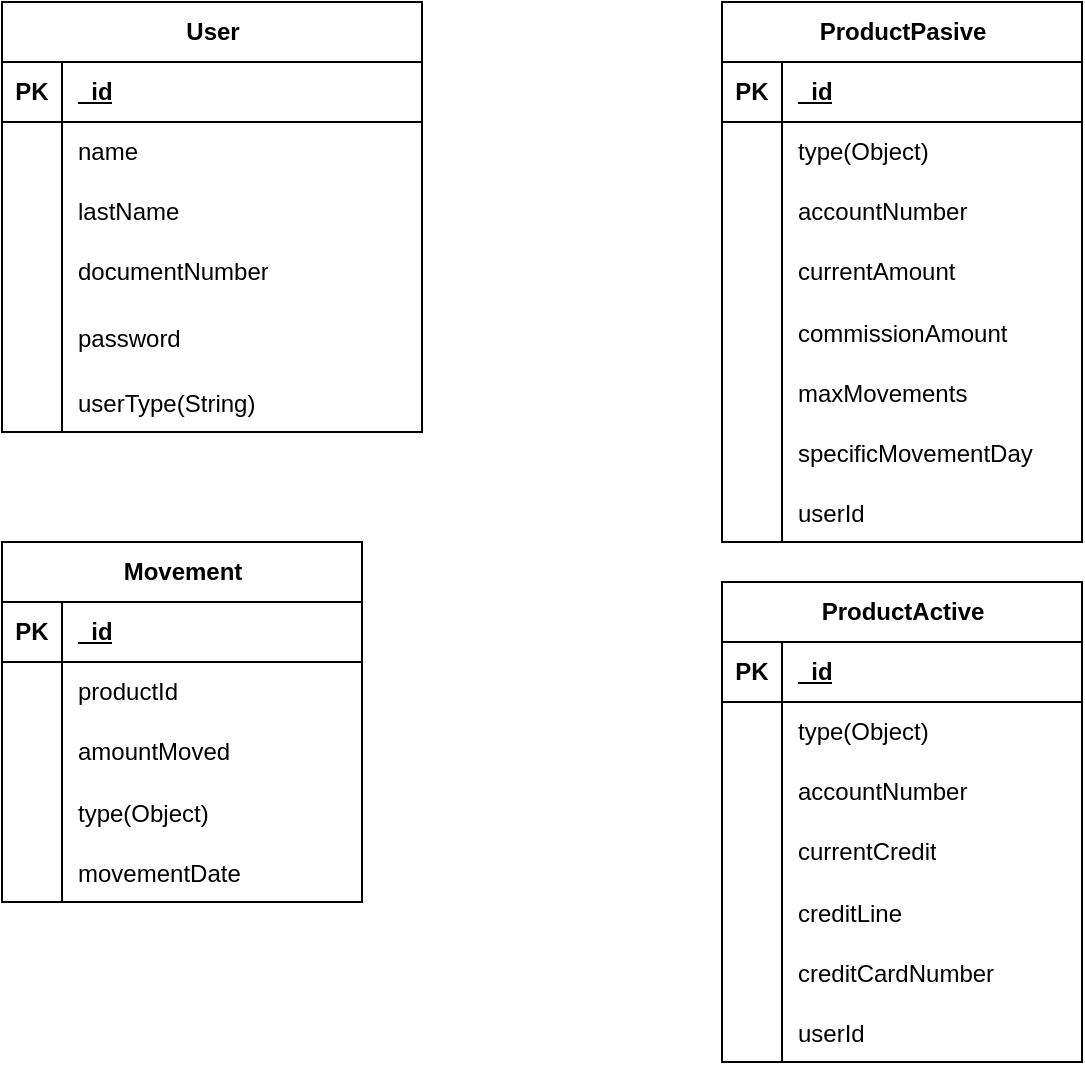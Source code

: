 <mxfile version="22.1.21" type="device">
  <diagram name="Página-1" id="5RJGX2MhewIO8ycwkxhQ">
    <mxGraphModel dx="182" dy="1790" grid="1" gridSize="10" guides="1" tooltips="1" connect="1" arrows="1" fold="1" page="1" pageScale="1" pageWidth="827" pageHeight="1169" math="0" shadow="0">
      <root>
        <mxCell id="0" />
        <mxCell id="1" parent="0" />
        <mxCell id="qdA-8IrNLhYRgS0MY0Xk-189" value="ProductPasive" style="shape=table;startSize=30;container=1;collapsible=1;childLayout=tableLayout;fixedRows=1;rowLines=0;fontStyle=1;align=center;resizeLast=1;html=1;" parent="1" vertex="1">
          <mxGeometry x="1360" y="-150" width="180" height="270" as="geometry" />
        </mxCell>
        <mxCell id="qdA-8IrNLhYRgS0MY0Xk-351" value="" style="shape=tableRow;horizontal=0;startSize=0;swimlaneHead=0;swimlaneBody=0;fillColor=none;collapsible=0;dropTarget=0;points=[[0,0.5],[1,0.5]];portConstraint=eastwest;top=0;left=0;right=0;bottom=1;" parent="qdA-8IrNLhYRgS0MY0Xk-189" vertex="1">
          <mxGeometry y="30" width="180" height="30" as="geometry" />
        </mxCell>
        <mxCell id="qdA-8IrNLhYRgS0MY0Xk-352" value="PK" style="shape=partialRectangle;connectable=0;fillColor=none;top=0;left=0;bottom=0;right=0;fontStyle=1;overflow=hidden;whiteSpace=wrap;html=1;" parent="qdA-8IrNLhYRgS0MY0Xk-351" vertex="1">
          <mxGeometry width="30" height="30" as="geometry">
            <mxRectangle width="30" height="30" as="alternateBounds" />
          </mxGeometry>
        </mxCell>
        <mxCell id="qdA-8IrNLhYRgS0MY0Xk-353" value="_id" style="shape=partialRectangle;connectable=0;fillColor=none;top=0;left=0;bottom=0;right=0;align=left;spacingLeft=6;fontStyle=5;overflow=hidden;whiteSpace=wrap;html=1;" parent="qdA-8IrNLhYRgS0MY0Xk-351" vertex="1">
          <mxGeometry x="30" width="150" height="30" as="geometry">
            <mxRectangle width="150" height="30" as="alternateBounds" />
          </mxGeometry>
        </mxCell>
        <mxCell id="qdA-8IrNLhYRgS0MY0Xk-193" value="" style="shape=tableRow;horizontal=0;startSize=0;swimlaneHead=0;swimlaneBody=0;fillColor=none;collapsible=0;dropTarget=0;points=[[0,0.5],[1,0.5]];portConstraint=eastwest;top=0;left=0;right=0;bottom=0;" parent="qdA-8IrNLhYRgS0MY0Xk-189" vertex="1">
          <mxGeometry y="60" width="180" height="30" as="geometry" />
        </mxCell>
        <mxCell id="qdA-8IrNLhYRgS0MY0Xk-194" value="" style="shape=partialRectangle;connectable=0;fillColor=none;top=0;left=0;bottom=0;right=0;editable=1;overflow=hidden;whiteSpace=wrap;html=1;" parent="qdA-8IrNLhYRgS0MY0Xk-193" vertex="1">
          <mxGeometry width="30" height="30" as="geometry">
            <mxRectangle width="30" height="30" as="alternateBounds" />
          </mxGeometry>
        </mxCell>
        <mxCell id="qdA-8IrNLhYRgS0MY0Xk-195" value="type(Object)" style="shape=partialRectangle;connectable=0;fillColor=none;top=0;left=0;bottom=0;right=0;align=left;spacingLeft=6;overflow=hidden;whiteSpace=wrap;html=1;" parent="qdA-8IrNLhYRgS0MY0Xk-193" vertex="1">
          <mxGeometry x="30" width="150" height="30" as="geometry">
            <mxRectangle width="150" height="30" as="alternateBounds" />
          </mxGeometry>
        </mxCell>
        <mxCell id="qdA-8IrNLhYRgS0MY0Xk-196" value="" style="shape=tableRow;horizontal=0;startSize=0;swimlaneHead=0;swimlaneBody=0;fillColor=none;collapsible=0;dropTarget=0;points=[[0,0.5],[1,0.5]];portConstraint=eastwest;top=0;left=0;right=0;bottom=0;" parent="qdA-8IrNLhYRgS0MY0Xk-189" vertex="1">
          <mxGeometry y="90" width="180" height="30" as="geometry" />
        </mxCell>
        <mxCell id="qdA-8IrNLhYRgS0MY0Xk-197" value="" style="shape=partialRectangle;connectable=0;fillColor=none;top=0;left=0;bottom=0;right=0;editable=1;overflow=hidden;whiteSpace=wrap;html=1;" parent="qdA-8IrNLhYRgS0MY0Xk-196" vertex="1">
          <mxGeometry width="30" height="30" as="geometry">
            <mxRectangle width="30" height="30" as="alternateBounds" />
          </mxGeometry>
        </mxCell>
        <mxCell id="qdA-8IrNLhYRgS0MY0Xk-198" value="accountNumber" style="shape=partialRectangle;connectable=0;fillColor=none;top=0;left=0;bottom=0;right=0;align=left;spacingLeft=6;overflow=hidden;whiteSpace=wrap;html=1;" parent="qdA-8IrNLhYRgS0MY0Xk-196" vertex="1">
          <mxGeometry x="30" width="150" height="30" as="geometry">
            <mxRectangle width="150" height="30" as="alternateBounds" />
          </mxGeometry>
        </mxCell>
        <mxCell id="qdA-8IrNLhYRgS0MY0Xk-199" value="" style="shape=tableRow;horizontal=0;startSize=0;swimlaneHead=0;swimlaneBody=0;fillColor=none;collapsible=0;dropTarget=0;points=[[0,0.5],[1,0.5]];portConstraint=eastwest;top=0;left=0;right=0;bottom=0;" parent="qdA-8IrNLhYRgS0MY0Xk-189" vertex="1">
          <mxGeometry y="120" width="180" height="30" as="geometry" />
        </mxCell>
        <mxCell id="qdA-8IrNLhYRgS0MY0Xk-200" value="" style="shape=partialRectangle;connectable=0;fillColor=none;top=0;left=0;bottom=0;right=0;editable=1;overflow=hidden;whiteSpace=wrap;html=1;" parent="qdA-8IrNLhYRgS0MY0Xk-199" vertex="1">
          <mxGeometry width="30" height="30" as="geometry">
            <mxRectangle width="30" height="30" as="alternateBounds" />
          </mxGeometry>
        </mxCell>
        <mxCell id="qdA-8IrNLhYRgS0MY0Xk-201" value="currentAmount" style="shape=partialRectangle;connectable=0;fillColor=none;top=0;left=0;bottom=0;right=0;align=left;spacingLeft=6;overflow=hidden;whiteSpace=wrap;html=1;" parent="qdA-8IrNLhYRgS0MY0Xk-199" vertex="1">
          <mxGeometry x="30" width="150" height="30" as="geometry">
            <mxRectangle width="150" height="30" as="alternateBounds" />
          </mxGeometry>
        </mxCell>
        <mxCell id="qdA-8IrNLhYRgS0MY0Xk-376" value="" style="shape=tableRow;horizontal=0;startSize=0;swimlaneHead=0;swimlaneBody=0;fillColor=none;collapsible=0;dropTarget=0;points=[[0,0.5],[1,0.5]];portConstraint=eastwest;top=0;left=0;right=0;bottom=0;" parent="qdA-8IrNLhYRgS0MY0Xk-189" vertex="1">
          <mxGeometry y="150" width="180" height="30" as="geometry" />
        </mxCell>
        <mxCell id="qdA-8IrNLhYRgS0MY0Xk-377" value="" style="shape=partialRectangle;connectable=0;fillColor=none;top=0;left=0;bottom=0;right=0;editable=1;overflow=hidden;" parent="qdA-8IrNLhYRgS0MY0Xk-376" vertex="1">
          <mxGeometry width="30" height="30" as="geometry">
            <mxRectangle width="30" height="30" as="alternateBounds" />
          </mxGeometry>
        </mxCell>
        <mxCell id="qdA-8IrNLhYRgS0MY0Xk-378" value="commissionAmount" style="shape=partialRectangle;connectable=0;fillColor=none;top=0;left=0;bottom=0;right=0;align=left;spacingLeft=6;overflow=hidden;" parent="qdA-8IrNLhYRgS0MY0Xk-376" vertex="1">
          <mxGeometry x="30" width="150" height="30" as="geometry">
            <mxRectangle width="150" height="30" as="alternateBounds" />
          </mxGeometry>
        </mxCell>
        <mxCell id="qdA-8IrNLhYRgS0MY0Xk-379" value="" style="shape=tableRow;horizontal=0;startSize=0;swimlaneHead=0;swimlaneBody=0;fillColor=none;collapsible=0;dropTarget=0;points=[[0,0.5],[1,0.5]];portConstraint=eastwest;top=0;left=0;right=0;bottom=0;" parent="qdA-8IrNLhYRgS0MY0Xk-189" vertex="1">
          <mxGeometry y="180" width="180" height="30" as="geometry" />
        </mxCell>
        <mxCell id="qdA-8IrNLhYRgS0MY0Xk-380" value="" style="shape=partialRectangle;connectable=0;fillColor=none;top=0;left=0;bottom=0;right=0;editable=1;overflow=hidden;" parent="qdA-8IrNLhYRgS0MY0Xk-379" vertex="1">
          <mxGeometry width="30" height="30" as="geometry">
            <mxRectangle width="30" height="30" as="alternateBounds" />
          </mxGeometry>
        </mxCell>
        <mxCell id="qdA-8IrNLhYRgS0MY0Xk-381" value="maxMovements" style="shape=partialRectangle;connectable=0;fillColor=none;top=0;left=0;bottom=0;right=0;align=left;spacingLeft=6;overflow=hidden;" parent="qdA-8IrNLhYRgS0MY0Xk-379" vertex="1">
          <mxGeometry x="30" width="150" height="30" as="geometry">
            <mxRectangle width="150" height="30" as="alternateBounds" />
          </mxGeometry>
        </mxCell>
        <mxCell id="qdA-8IrNLhYRgS0MY0Xk-385" value="" style="shape=tableRow;horizontal=0;startSize=0;swimlaneHead=0;swimlaneBody=0;fillColor=none;collapsible=0;dropTarget=0;points=[[0,0.5],[1,0.5]];portConstraint=eastwest;top=0;left=0;right=0;bottom=0;" parent="qdA-8IrNLhYRgS0MY0Xk-189" vertex="1">
          <mxGeometry y="210" width="180" height="30" as="geometry" />
        </mxCell>
        <mxCell id="qdA-8IrNLhYRgS0MY0Xk-386" value="" style="shape=partialRectangle;connectable=0;fillColor=none;top=0;left=0;bottom=0;right=0;editable=1;overflow=hidden;" parent="qdA-8IrNLhYRgS0MY0Xk-385" vertex="1">
          <mxGeometry width="30" height="30" as="geometry">
            <mxRectangle width="30" height="30" as="alternateBounds" />
          </mxGeometry>
        </mxCell>
        <mxCell id="qdA-8IrNLhYRgS0MY0Xk-387" value="specificMovementDay" style="shape=partialRectangle;connectable=0;fillColor=none;top=0;left=0;bottom=0;right=0;align=left;spacingLeft=6;overflow=hidden;" parent="qdA-8IrNLhYRgS0MY0Xk-385" vertex="1">
          <mxGeometry x="30" width="150" height="30" as="geometry">
            <mxRectangle width="150" height="30" as="alternateBounds" />
          </mxGeometry>
        </mxCell>
        <mxCell id="qdA-8IrNLhYRgS0MY0Xk-394" value="" style="shape=tableRow;horizontal=0;startSize=0;swimlaneHead=0;swimlaneBody=0;fillColor=none;collapsible=0;dropTarget=0;points=[[0,0.5],[1,0.5]];portConstraint=eastwest;top=0;left=0;right=0;bottom=0;" parent="qdA-8IrNLhYRgS0MY0Xk-189" vertex="1">
          <mxGeometry y="240" width="180" height="30" as="geometry" />
        </mxCell>
        <mxCell id="qdA-8IrNLhYRgS0MY0Xk-395" value="" style="shape=partialRectangle;connectable=0;fillColor=none;top=0;left=0;bottom=0;right=0;editable=1;overflow=hidden;" parent="qdA-8IrNLhYRgS0MY0Xk-394" vertex="1">
          <mxGeometry width="30" height="30" as="geometry">
            <mxRectangle width="30" height="30" as="alternateBounds" />
          </mxGeometry>
        </mxCell>
        <mxCell id="qdA-8IrNLhYRgS0MY0Xk-396" value="userId" style="shape=partialRectangle;connectable=0;fillColor=none;top=0;left=0;bottom=0;right=0;align=left;spacingLeft=6;overflow=hidden;" parent="qdA-8IrNLhYRgS0MY0Xk-394" vertex="1">
          <mxGeometry x="30" width="150" height="30" as="geometry">
            <mxRectangle width="150" height="30" as="alternateBounds" />
          </mxGeometry>
        </mxCell>
        <mxCell id="qdA-8IrNLhYRgS0MY0Xk-202" value="ProductActive" style="shape=table;startSize=30;container=1;collapsible=1;childLayout=tableLayout;fixedRows=1;rowLines=0;fontStyle=1;align=center;resizeLast=1;html=1;" parent="1" vertex="1">
          <mxGeometry x="1360" y="140" width="180" height="240" as="geometry" />
        </mxCell>
        <mxCell id="qdA-8IrNLhYRgS0MY0Xk-354" value="" style="shape=tableRow;horizontal=0;startSize=0;swimlaneHead=0;swimlaneBody=0;fillColor=none;collapsible=0;dropTarget=0;points=[[0,0.5],[1,0.5]];portConstraint=eastwest;top=0;left=0;right=0;bottom=1;" parent="qdA-8IrNLhYRgS0MY0Xk-202" vertex="1">
          <mxGeometry y="30" width="180" height="30" as="geometry" />
        </mxCell>
        <mxCell id="qdA-8IrNLhYRgS0MY0Xk-355" value="PK" style="shape=partialRectangle;connectable=0;fillColor=none;top=0;left=0;bottom=0;right=0;fontStyle=1;overflow=hidden;whiteSpace=wrap;html=1;" parent="qdA-8IrNLhYRgS0MY0Xk-354" vertex="1">
          <mxGeometry width="30" height="30" as="geometry">
            <mxRectangle width="30" height="30" as="alternateBounds" />
          </mxGeometry>
        </mxCell>
        <mxCell id="qdA-8IrNLhYRgS0MY0Xk-356" value="_id" style="shape=partialRectangle;connectable=0;fillColor=none;top=0;left=0;bottom=0;right=0;align=left;spacingLeft=6;fontStyle=5;overflow=hidden;whiteSpace=wrap;html=1;" parent="qdA-8IrNLhYRgS0MY0Xk-354" vertex="1">
          <mxGeometry x="30" width="150" height="30" as="geometry">
            <mxRectangle width="150" height="30" as="alternateBounds" />
          </mxGeometry>
        </mxCell>
        <mxCell id="qdA-8IrNLhYRgS0MY0Xk-206" value="" style="shape=tableRow;horizontal=0;startSize=0;swimlaneHead=0;swimlaneBody=0;fillColor=none;collapsible=0;dropTarget=0;points=[[0,0.5],[1,0.5]];portConstraint=eastwest;top=0;left=0;right=0;bottom=0;" parent="qdA-8IrNLhYRgS0MY0Xk-202" vertex="1">
          <mxGeometry y="60" width="180" height="30" as="geometry" />
        </mxCell>
        <mxCell id="qdA-8IrNLhYRgS0MY0Xk-207" value="" style="shape=partialRectangle;connectable=0;fillColor=none;top=0;left=0;bottom=0;right=0;editable=1;overflow=hidden;whiteSpace=wrap;html=1;" parent="qdA-8IrNLhYRgS0MY0Xk-206" vertex="1">
          <mxGeometry width="30" height="30" as="geometry">
            <mxRectangle width="30" height="30" as="alternateBounds" />
          </mxGeometry>
        </mxCell>
        <mxCell id="qdA-8IrNLhYRgS0MY0Xk-208" value="type(Object)" style="shape=partialRectangle;connectable=0;fillColor=none;top=0;left=0;bottom=0;right=0;align=left;spacingLeft=6;overflow=hidden;whiteSpace=wrap;html=1;" parent="qdA-8IrNLhYRgS0MY0Xk-206" vertex="1">
          <mxGeometry x="30" width="150" height="30" as="geometry">
            <mxRectangle width="150" height="30" as="alternateBounds" />
          </mxGeometry>
        </mxCell>
        <mxCell id="qdA-8IrNLhYRgS0MY0Xk-209" value="" style="shape=tableRow;horizontal=0;startSize=0;swimlaneHead=0;swimlaneBody=0;fillColor=none;collapsible=0;dropTarget=0;points=[[0,0.5],[1,0.5]];portConstraint=eastwest;top=0;left=0;right=0;bottom=0;" parent="qdA-8IrNLhYRgS0MY0Xk-202" vertex="1">
          <mxGeometry y="90" width="180" height="30" as="geometry" />
        </mxCell>
        <mxCell id="qdA-8IrNLhYRgS0MY0Xk-210" value="" style="shape=partialRectangle;connectable=0;fillColor=none;top=0;left=0;bottom=0;right=0;editable=1;overflow=hidden;whiteSpace=wrap;html=1;" parent="qdA-8IrNLhYRgS0MY0Xk-209" vertex="1">
          <mxGeometry width="30" height="30" as="geometry">
            <mxRectangle width="30" height="30" as="alternateBounds" />
          </mxGeometry>
        </mxCell>
        <mxCell id="qdA-8IrNLhYRgS0MY0Xk-211" value="accountNumber" style="shape=partialRectangle;connectable=0;fillColor=none;top=0;left=0;bottom=0;right=0;align=left;spacingLeft=6;overflow=hidden;whiteSpace=wrap;html=1;" parent="qdA-8IrNLhYRgS0MY0Xk-209" vertex="1">
          <mxGeometry x="30" width="150" height="30" as="geometry">
            <mxRectangle width="150" height="30" as="alternateBounds" />
          </mxGeometry>
        </mxCell>
        <mxCell id="qdA-8IrNLhYRgS0MY0Xk-212" value="" style="shape=tableRow;horizontal=0;startSize=0;swimlaneHead=0;swimlaneBody=0;fillColor=none;collapsible=0;dropTarget=0;points=[[0,0.5],[1,0.5]];portConstraint=eastwest;top=0;left=0;right=0;bottom=0;" parent="qdA-8IrNLhYRgS0MY0Xk-202" vertex="1">
          <mxGeometry y="120" width="180" height="30" as="geometry" />
        </mxCell>
        <mxCell id="qdA-8IrNLhYRgS0MY0Xk-213" value="" style="shape=partialRectangle;connectable=0;fillColor=none;top=0;left=0;bottom=0;right=0;editable=1;overflow=hidden;whiteSpace=wrap;html=1;" parent="qdA-8IrNLhYRgS0MY0Xk-212" vertex="1">
          <mxGeometry width="30" height="30" as="geometry">
            <mxRectangle width="30" height="30" as="alternateBounds" />
          </mxGeometry>
        </mxCell>
        <mxCell id="qdA-8IrNLhYRgS0MY0Xk-214" value="currentCredit" style="shape=partialRectangle;connectable=0;fillColor=none;top=0;left=0;bottom=0;right=0;align=left;spacingLeft=6;overflow=hidden;whiteSpace=wrap;html=1;" parent="qdA-8IrNLhYRgS0MY0Xk-212" vertex="1">
          <mxGeometry x="30" width="150" height="30" as="geometry">
            <mxRectangle width="150" height="30" as="alternateBounds" />
          </mxGeometry>
        </mxCell>
        <mxCell id="qdA-8IrNLhYRgS0MY0Xk-397" value="" style="shape=tableRow;horizontal=0;startSize=0;swimlaneHead=0;swimlaneBody=0;fillColor=none;collapsible=0;dropTarget=0;points=[[0,0.5],[1,0.5]];portConstraint=eastwest;top=0;left=0;right=0;bottom=0;" parent="qdA-8IrNLhYRgS0MY0Xk-202" vertex="1">
          <mxGeometry y="150" width="180" height="30" as="geometry" />
        </mxCell>
        <mxCell id="qdA-8IrNLhYRgS0MY0Xk-398" value="" style="shape=partialRectangle;connectable=0;fillColor=none;top=0;left=0;bottom=0;right=0;editable=1;overflow=hidden;" parent="qdA-8IrNLhYRgS0MY0Xk-397" vertex="1">
          <mxGeometry width="30" height="30" as="geometry">
            <mxRectangle width="30" height="30" as="alternateBounds" />
          </mxGeometry>
        </mxCell>
        <mxCell id="qdA-8IrNLhYRgS0MY0Xk-399" value="creditLine" style="shape=partialRectangle;connectable=0;fillColor=none;top=0;left=0;bottom=0;right=0;align=left;spacingLeft=6;overflow=hidden;" parent="qdA-8IrNLhYRgS0MY0Xk-397" vertex="1">
          <mxGeometry x="30" width="150" height="30" as="geometry">
            <mxRectangle width="150" height="30" as="alternateBounds" />
          </mxGeometry>
        </mxCell>
        <mxCell id="qdA-8IrNLhYRgS0MY0Xk-388" value="" style="shape=tableRow;horizontal=0;startSize=0;swimlaneHead=0;swimlaneBody=0;fillColor=none;collapsible=0;dropTarget=0;points=[[0,0.5],[1,0.5]];portConstraint=eastwest;top=0;left=0;right=0;bottom=0;" parent="qdA-8IrNLhYRgS0MY0Xk-202" vertex="1">
          <mxGeometry y="180" width="180" height="30" as="geometry" />
        </mxCell>
        <mxCell id="qdA-8IrNLhYRgS0MY0Xk-389" value="" style="shape=partialRectangle;connectable=0;fillColor=none;top=0;left=0;bottom=0;right=0;editable=1;overflow=hidden;" parent="qdA-8IrNLhYRgS0MY0Xk-388" vertex="1">
          <mxGeometry width="30" height="30" as="geometry">
            <mxRectangle width="30" height="30" as="alternateBounds" />
          </mxGeometry>
        </mxCell>
        <mxCell id="qdA-8IrNLhYRgS0MY0Xk-390" value="creditCardNumber" style="shape=partialRectangle;connectable=0;fillColor=none;top=0;left=0;bottom=0;right=0;align=left;spacingLeft=6;overflow=hidden;" parent="qdA-8IrNLhYRgS0MY0Xk-388" vertex="1">
          <mxGeometry x="30" width="150" height="30" as="geometry">
            <mxRectangle width="150" height="30" as="alternateBounds" />
          </mxGeometry>
        </mxCell>
        <mxCell id="qdA-8IrNLhYRgS0MY0Xk-391" value="" style="shape=tableRow;horizontal=0;startSize=0;swimlaneHead=0;swimlaneBody=0;fillColor=none;collapsible=0;dropTarget=0;points=[[0,0.5],[1,0.5]];portConstraint=eastwest;top=0;left=0;right=0;bottom=0;" parent="qdA-8IrNLhYRgS0MY0Xk-202" vertex="1">
          <mxGeometry y="210" width="180" height="30" as="geometry" />
        </mxCell>
        <mxCell id="qdA-8IrNLhYRgS0MY0Xk-392" value="" style="shape=partialRectangle;connectable=0;fillColor=none;top=0;left=0;bottom=0;right=0;editable=1;overflow=hidden;" parent="qdA-8IrNLhYRgS0MY0Xk-391" vertex="1">
          <mxGeometry width="30" height="30" as="geometry">
            <mxRectangle width="30" height="30" as="alternateBounds" />
          </mxGeometry>
        </mxCell>
        <mxCell id="qdA-8IrNLhYRgS0MY0Xk-393" value="userId" style="shape=partialRectangle;connectable=0;fillColor=none;top=0;left=0;bottom=0;right=0;align=left;spacingLeft=6;overflow=hidden;" parent="qdA-8IrNLhYRgS0MY0Xk-391" vertex="1">
          <mxGeometry x="30" width="150" height="30" as="geometry">
            <mxRectangle width="150" height="30" as="alternateBounds" />
          </mxGeometry>
        </mxCell>
        <mxCell id="qdA-8IrNLhYRgS0MY0Xk-278" value="User" style="shape=table;startSize=30;container=1;collapsible=1;childLayout=tableLayout;fixedRows=1;rowLines=0;fontStyle=1;align=center;resizeLast=1;html=1;" parent="1" vertex="1">
          <mxGeometry x="1000" y="-150" width="210" height="215" as="geometry">
            <mxRectangle x="40" y="40" width="90" height="30" as="alternateBounds" />
          </mxGeometry>
        </mxCell>
        <mxCell id="qdA-8IrNLhYRgS0MY0Xk-279" value="" style="shape=tableRow;horizontal=0;startSize=0;swimlaneHead=0;swimlaneBody=0;fillColor=none;collapsible=0;dropTarget=0;points=[[0,0.5],[1,0.5]];portConstraint=eastwest;top=0;left=0;right=0;bottom=1;" parent="qdA-8IrNLhYRgS0MY0Xk-278" vertex="1">
          <mxGeometry y="30" width="210" height="30" as="geometry" />
        </mxCell>
        <mxCell id="qdA-8IrNLhYRgS0MY0Xk-280" value="PK" style="shape=partialRectangle;connectable=0;fillColor=none;top=0;left=0;bottom=0;right=0;fontStyle=1;overflow=hidden;whiteSpace=wrap;html=1;" parent="qdA-8IrNLhYRgS0MY0Xk-279" vertex="1">
          <mxGeometry width="30" height="30" as="geometry">
            <mxRectangle width="30" height="30" as="alternateBounds" />
          </mxGeometry>
        </mxCell>
        <mxCell id="qdA-8IrNLhYRgS0MY0Xk-281" value="_id" style="shape=partialRectangle;connectable=0;fillColor=none;top=0;left=0;bottom=0;right=0;align=left;spacingLeft=6;fontStyle=5;overflow=hidden;whiteSpace=wrap;html=1;" parent="qdA-8IrNLhYRgS0MY0Xk-279" vertex="1">
          <mxGeometry x="30" width="180" height="30" as="geometry">
            <mxRectangle width="180" height="30" as="alternateBounds" />
          </mxGeometry>
        </mxCell>
        <mxCell id="qdA-8IrNLhYRgS0MY0Xk-282" value="" style="shape=tableRow;horizontal=0;startSize=0;swimlaneHead=0;swimlaneBody=0;fillColor=none;collapsible=0;dropTarget=0;points=[[0,0.5],[1,0.5]];portConstraint=eastwest;top=0;left=0;right=0;bottom=0;" parent="qdA-8IrNLhYRgS0MY0Xk-278" vertex="1">
          <mxGeometry y="60" width="210" height="30" as="geometry" />
        </mxCell>
        <mxCell id="qdA-8IrNLhYRgS0MY0Xk-283" value="" style="shape=partialRectangle;connectable=0;fillColor=none;top=0;left=0;bottom=0;right=0;editable=1;overflow=hidden;whiteSpace=wrap;html=1;" parent="qdA-8IrNLhYRgS0MY0Xk-282" vertex="1">
          <mxGeometry width="30" height="30" as="geometry">
            <mxRectangle width="30" height="30" as="alternateBounds" />
          </mxGeometry>
        </mxCell>
        <mxCell id="qdA-8IrNLhYRgS0MY0Xk-284" value="name" style="shape=partialRectangle;connectable=0;fillColor=none;top=0;left=0;bottom=0;right=0;align=left;spacingLeft=6;overflow=hidden;whiteSpace=wrap;html=1;" parent="qdA-8IrNLhYRgS0MY0Xk-282" vertex="1">
          <mxGeometry x="30" width="180" height="30" as="geometry">
            <mxRectangle width="180" height="30" as="alternateBounds" />
          </mxGeometry>
        </mxCell>
        <mxCell id="qdA-8IrNLhYRgS0MY0Xk-285" value="" style="shape=tableRow;horizontal=0;startSize=0;swimlaneHead=0;swimlaneBody=0;fillColor=none;collapsible=0;dropTarget=0;points=[[0,0.5],[1,0.5]];portConstraint=eastwest;top=0;left=0;right=0;bottom=0;" parent="qdA-8IrNLhYRgS0MY0Xk-278" vertex="1">
          <mxGeometry y="90" width="210" height="30" as="geometry" />
        </mxCell>
        <mxCell id="qdA-8IrNLhYRgS0MY0Xk-286" value="" style="shape=partialRectangle;connectable=0;fillColor=none;top=0;left=0;bottom=0;right=0;editable=1;overflow=hidden;whiteSpace=wrap;html=1;" parent="qdA-8IrNLhYRgS0MY0Xk-285" vertex="1">
          <mxGeometry width="30" height="30" as="geometry">
            <mxRectangle width="30" height="30" as="alternateBounds" />
          </mxGeometry>
        </mxCell>
        <mxCell id="qdA-8IrNLhYRgS0MY0Xk-287" value="lastName" style="shape=partialRectangle;connectable=0;fillColor=none;top=0;left=0;bottom=0;right=0;align=left;spacingLeft=6;overflow=hidden;whiteSpace=wrap;html=1;" parent="qdA-8IrNLhYRgS0MY0Xk-285" vertex="1">
          <mxGeometry x="30" width="180" height="30" as="geometry">
            <mxRectangle width="180" height="30" as="alternateBounds" />
          </mxGeometry>
        </mxCell>
        <mxCell id="qdA-8IrNLhYRgS0MY0Xk-288" value="" style="shape=tableRow;horizontal=0;startSize=0;swimlaneHead=0;swimlaneBody=0;fillColor=none;collapsible=0;dropTarget=0;points=[[0,0.5],[1,0.5]];portConstraint=eastwest;top=0;left=0;right=0;bottom=0;" parent="qdA-8IrNLhYRgS0MY0Xk-278" vertex="1">
          <mxGeometry y="120" width="210" height="30" as="geometry" />
        </mxCell>
        <mxCell id="qdA-8IrNLhYRgS0MY0Xk-289" value="" style="shape=partialRectangle;connectable=0;fillColor=none;top=0;left=0;bottom=0;right=0;editable=1;overflow=hidden;whiteSpace=wrap;html=1;" parent="qdA-8IrNLhYRgS0MY0Xk-288" vertex="1">
          <mxGeometry width="30" height="30" as="geometry">
            <mxRectangle width="30" height="30" as="alternateBounds" />
          </mxGeometry>
        </mxCell>
        <mxCell id="qdA-8IrNLhYRgS0MY0Xk-290" value="documentNumber" style="shape=partialRectangle;connectable=0;fillColor=none;top=0;left=0;bottom=0;right=0;align=left;spacingLeft=6;overflow=hidden;whiteSpace=wrap;html=1;" parent="qdA-8IrNLhYRgS0MY0Xk-288" vertex="1">
          <mxGeometry x="30" width="180" height="30" as="geometry">
            <mxRectangle width="180" height="30" as="alternateBounds" />
          </mxGeometry>
        </mxCell>
        <mxCell id="qdA-8IrNLhYRgS0MY0Xk-291" value="" style="shape=tableRow;horizontal=0;startSize=0;swimlaneHead=0;swimlaneBody=0;fillColor=none;collapsible=0;dropTarget=0;points=[[0,0.5],[1,0.5]];portConstraint=eastwest;top=0;left=0;right=0;bottom=0;" parent="qdA-8IrNLhYRgS0MY0Xk-278" vertex="1">
          <mxGeometry y="150" width="210" height="35" as="geometry" />
        </mxCell>
        <mxCell id="qdA-8IrNLhYRgS0MY0Xk-292" value="" style="shape=partialRectangle;connectable=0;fillColor=none;top=0;left=0;bottom=0;right=0;editable=1;overflow=hidden;" parent="qdA-8IrNLhYRgS0MY0Xk-291" vertex="1">
          <mxGeometry width="30" height="35" as="geometry">
            <mxRectangle width="30" height="35" as="alternateBounds" />
          </mxGeometry>
        </mxCell>
        <mxCell id="qdA-8IrNLhYRgS0MY0Xk-293" value="password" style="shape=partialRectangle;connectable=0;fillColor=none;top=0;left=0;bottom=0;right=0;align=left;spacingLeft=6;overflow=hidden;" parent="qdA-8IrNLhYRgS0MY0Xk-291" vertex="1">
          <mxGeometry x="30" width="180" height="35" as="geometry">
            <mxRectangle width="180" height="35" as="alternateBounds" />
          </mxGeometry>
        </mxCell>
        <mxCell id="qdA-8IrNLhYRgS0MY0Xk-294" value="" style="shape=tableRow;horizontal=0;startSize=0;swimlaneHead=0;swimlaneBody=0;fillColor=none;collapsible=0;dropTarget=0;points=[[0,0.5],[1,0.5]];portConstraint=eastwest;top=0;left=0;right=0;bottom=0;" parent="qdA-8IrNLhYRgS0MY0Xk-278" vertex="1">
          <mxGeometry y="185" width="210" height="30" as="geometry" />
        </mxCell>
        <mxCell id="qdA-8IrNLhYRgS0MY0Xk-295" value="" style="shape=partialRectangle;connectable=0;fillColor=none;top=0;left=0;bottom=0;right=0;editable=1;overflow=hidden;" parent="qdA-8IrNLhYRgS0MY0Xk-294" vertex="1">
          <mxGeometry width="30" height="30" as="geometry">
            <mxRectangle width="30" height="30" as="alternateBounds" />
          </mxGeometry>
        </mxCell>
        <mxCell id="qdA-8IrNLhYRgS0MY0Xk-296" value="userType(String)" style="shape=partialRectangle;connectable=0;fillColor=none;top=0;left=0;bottom=0;right=0;align=left;spacingLeft=6;overflow=hidden;" parent="qdA-8IrNLhYRgS0MY0Xk-294" vertex="1">
          <mxGeometry x="30" width="180" height="30" as="geometry">
            <mxRectangle width="180" height="30" as="alternateBounds" />
          </mxGeometry>
        </mxCell>
        <mxCell id="qdA-8IrNLhYRgS0MY0Xk-303" value="Movement" style="shape=table;startSize=30;container=1;collapsible=1;childLayout=tableLayout;fixedRows=1;rowLines=0;fontStyle=1;align=center;resizeLast=1;html=1;" parent="1" vertex="1">
          <mxGeometry x="1000" y="120" width="180" height="180" as="geometry" />
        </mxCell>
        <mxCell id="qdA-8IrNLhYRgS0MY0Xk-304" value="" style="shape=tableRow;horizontal=0;startSize=0;swimlaneHead=0;swimlaneBody=0;fillColor=none;collapsible=0;dropTarget=0;points=[[0,0.5],[1,0.5]];portConstraint=eastwest;top=0;left=0;right=0;bottom=1;" parent="qdA-8IrNLhYRgS0MY0Xk-303" vertex="1">
          <mxGeometry y="30" width="180" height="30" as="geometry" />
        </mxCell>
        <mxCell id="qdA-8IrNLhYRgS0MY0Xk-305" value="PK" style="shape=partialRectangle;connectable=0;fillColor=none;top=0;left=0;bottom=0;right=0;fontStyle=1;overflow=hidden;whiteSpace=wrap;html=1;" parent="qdA-8IrNLhYRgS0MY0Xk-304" vertex="1">
          <mxGeometry width="30" height="30" as="geometry">
            <mxRectangle width="30" height="30" as="alternateBounds" />
          </mxGeometry>
        </mxCell>
        <mxCell id="qdA-8IrNLhYRgS0MY0Xk-306" value="_id" style="shape=partialRectangle;connectable=0;fillColor=none;top=0;left=0;bottom=0;right=0;align=left;spacingLeft=6;fontStyle=5;overflow=hidden;whiteSpace=wrap;html=1;" parent="qdA-8IrNLhYRgS0MY0Xk-304" vertex="1">
          <mxGeometry x="30" width="150" height="30" as="geometry">
            <mxRectangle width="150" height="30" as="alternateBounds" />
          </mxGeometry>
        </mxCell>
        <mxCell id="qdA-8IrNLhYRgS0MY0Xk-307" value="" style="shape=tableRow;horizontal=0;startSize=0;swimlaneHead=0;swimlaneBody=0;fillColor=none;collapsible=0;dropTarget=0;points=[[0,0.5],[1,0.5]];portConstraint=eastwest;top=0;left=0;right=0;bottom=0;" parent="qdA-8IrNLhYRgS0MY0Xk-303" vertex="1">
          <mxGeometry y="60" width="180" height="30" as="geometry" />
        </mxCell>
        <mxCell id="qdA-8IrNLhYRgS0MY0Xk-308" value="" style="shape=partialRectangle;connectable=0;fillColor=none;top=0;left=0;bottom=0;right=0;editable=1;overflow=hidden;whiteSpace=wrap;html=1;" parent="qdA-8IrNLhYRgS0MY0Xk-307" vertex="1">
          <mxGeometry width="30" height="30" as="geometry">
            <mxRectangle width="30" height="30" as="alternateBounds" />
          </mxGeometry>
        </mxCell>
        <mxCell id="qdA-8IrNLhYRgS0MY0Xk-309" value="productId" style="shape=partialRectangle;connectable=0;fillColor=none;top=0;left=0;bottom=0;right=0;align=left;spacingLeft=6;overflow=hidden;whiteSpace=wrap;html=1;" parent="qdA-8IrNLhYRgS0MY0Xk-307" vertex="1">
          <mxGeometry x="30" width="150" height="30" as="geometry">
            <mxRectangle width="150" height="30" as="alternateBounds" />
          </mxGeometry>
        </mxCell>
        <mxCell id="qdA-8IrNLhYRgS0MY0Xk-313" value="" style="shape=tableRow;horizontal=0;startSize=0;swimlaneHead=0;swimlaneBody=0;fillColor=none;collapsible=0;dropTarget=0;points=[[0,0.5],[1,0.5]];portConstraint=eastwest;top=0;left=0;right=0;bottom=0;" parent="qdA-8IrNLhYRgS0MY0Xk-303" vertex="1">
          <mxGeometry y="90" width="180" height="30" as="geometry" />
        </mxCell>
        <mxCell id="qdA-8IrNLhYRgS0MY0Xk-314" value="" style="shape=partialRectangle;connectable=0;fillColor=none;top=0;left=0;bottom=0;right=0;editable=1;overflow=hidden;whiteSpace=wrap;html=1;" parent="qdA-8IrNLhYRgS0MY0Xk-313" vertex="1">
          <mxGeometry width="30" height="30" as="geometry">
            <mxRectangle width="30" height="30" as="alternateBounds" />
          </mxGeometry>
        </mxCell>
        <mxCell id="qdA-8IrNLhYRgS0MY0Xk-315" value="amountMoved" style="shape=partialRectangle;connectable=0;fillColor=none;top=0;left=0;bottom=0;right=0;align=left;spacingLeft=6;overflow=hidden;whiteSpace=wrap;html=1;" parent="qdA-8IrNLhYRgS0MY0Xk-313" vertex="1">
          <mxGeometry x="30" width="150" height="30" as="geometry">
            <mxRectangle width="150" height="30" as="alternateBounds" />
          </mxGeometry>
        </mxCell>
        <mxCell id="qdA-8IrNLhYRgS0MY0Xk-322" value="" style="shape=tableRow;horizontal=0;startSize=0;swimlaneHead=0;swimlaneBody=0;fillColor=none;collapsible=0;dropTarget=0;points=[[0,0.5],[1,0.5]];portConstraint=eastwest;top=0;left=0;right=0;bottom=0;" parent="qdA-8IrNLhYRgS0MY0Xk-303" vertex="1">
          <mxGeometry y="120" width="180" height="30" as="geometry" />
        </mxCell>
        <mxCell id="qdA-8IrNLhYRgS0MY0Xk-323" value="" style="shape=partialRectangle;connectable=0;fillColor=none;top=0;left=0;bottom=0;right=0;editable=1;overflow=hidden;" parent="qdA-8IrNLhYRgS0MY0Xk-322" vertex="1">
          <mxGeometry width="30" height="30" as="geometry">
            <mxRectangle width="30" height="30" as="alternateBounds" />
          </mxGeometry>
        </mxCell>
        <mxCell id="qdA-8IrNLhYRgS0MY0Xk-324" value="type(Object)" style="shape=partialRectangle;connectable=0;fillColor=none;top=0;left=0;bottom=0;right=0;align=left;spacingLeft=6;overflow=hidden;" parent="qdA-8IrNLhYRgS0MY0Xk-322" vertex="1">
          <mxGeometry x="30" width="150" height="30" as="geometry">
            <mxRectangle width="150" height="30" as="alternateBounds" />
          </mxGeometry>
        </mxCell>
        <mxCell id="qdA-8IrNLhYRgS0MY0Xk-325" value="" style="shape=tableRow;horizontal=0;startSize=0;swimlaneHead=0;swimlaneBody=0;fillColor=none;collapsible=0;dropTarget=0;points=[[0,0.5],[1,0.5]];portConstraint=eastwest;top=0;left=0;right=0;bottom=0;" parent="qdA-8IrNLhYRgS0MY0Xk-303" vertex="1">
          <mxGeometry y="150" width="180" height="30" as="geometry" />
        </mxCell>
        <mxCell id="qdA-8IrNLhYRgS0MY0Xk-326" value="" style="shape=partialRectangle;connectable=0;fillColor=none;top=0;left=0;bottom=0;right=0;editable=1;overflow=hidden;" parent="qdA-8IrNLhYRgS0MY0Xk-325" vertex="1">
          <mxGeometry width="30" height="30" as="geometry">
            <mxRectangle width="30" height="30" as="alternateBounds" />
          </mxGeometry>
        </mxCell>
        <mxCell id="qdA-8IrNLhYRgS0MY0Xk-327" value="movementDate" style="shape=partialRectangle;connectable=0;fillColor=none;top=0;left=0;bottom=0;right=0;align=left;spacingLeft=6;overflow=hidden;" parent="qdA-8IrNLhYRgS0MY0Xk-325" vertex="1">
          <mxGeometry x="30" width="150" height="30" as="geometry">
            <mxRectangle width="150" height="30" as="alternateBounds" />
          </mxGeometry>
        </mxCell>
      </root>
    </mxGraphModel>
  </diagram>
</mxfile>
